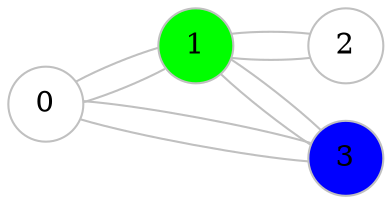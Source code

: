 graph MyGraf{ 
graph [rankdir = LR] 
node [shape = circle, style = filled, color = grey] 
node [fillcolor = White]
0 2  
node [fillcolor = Green] 
1  
node [fillcolor = Blue]
3  
edge [color = grey] 
0 -- {1 3 } 
1 -- {0 2 3 } 
2 -- {1 } 
3 -- {0 1 } 
} 

